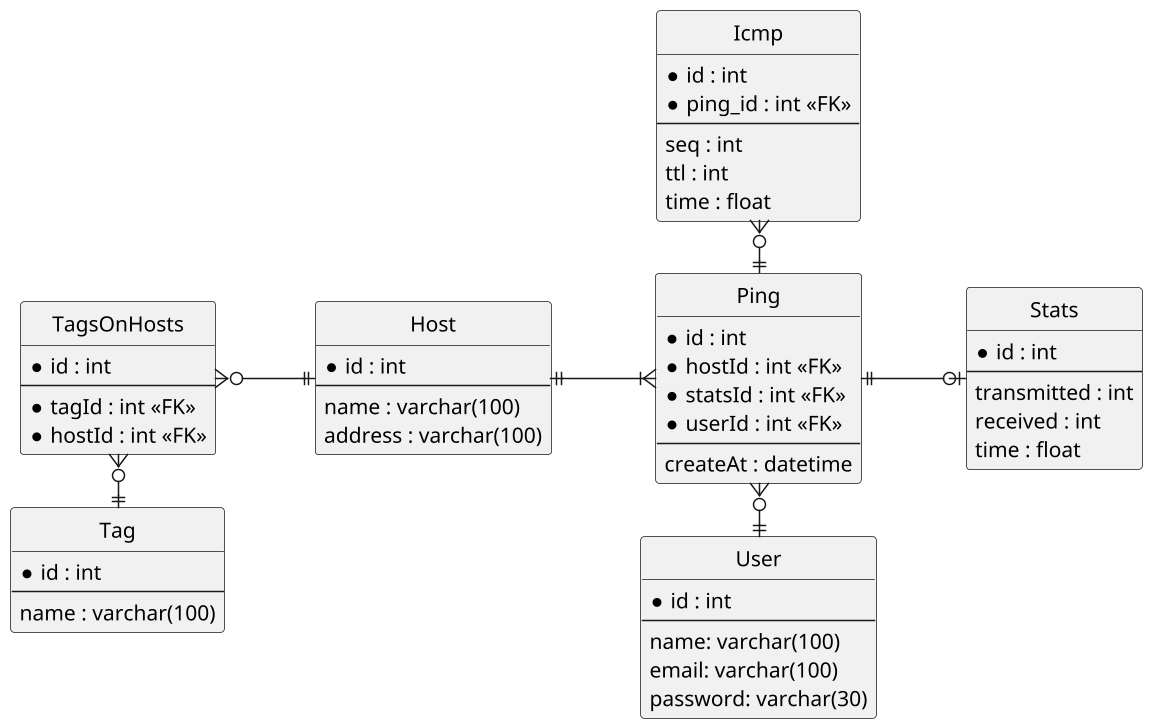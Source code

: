 @startuml
hide circle
scale 1.5
skinparam linetype ortho
skinparam monochrome true
left to right direction

entity "Tag" as tag {
  *id : int
  --
  name : varchar(100)
}

entity "TagsOnHosts" as tp {
  *id : int
  --
  *tagId : int <<FK>>
  *hostId : int <<FK>>
}

entity "Host" as host {
  *id : int
  --
  name : varchar(100)
  address : varchar(100)
}

entity "Ping" as ping {
  *id : int
  *hostId : int <<FK>>
  *statsId : int <<FK>>
  *userId : int <<FK>>
  --
  createAt : datetime
}

entity "Stats" as stats {
  *id : int
  --
  transmitted : int
  received : int
  time : float
}

entity "Icmp" as icmp {
  *id : int
  *ping_id : int <<FK>>
  --
  seq : int
  ttl : int
  time : float
}

entity "User" as user {
  *id : int
  --
  name: varchar(100)
  email: varchar(100)
  password: varchar(30)
}

tag ||-upo{ tp
tp }o--|| host
host ||--|{ ping
ping ||--o| stats
ping ||-upo{ icmp
user ||-upo{ ping
@enduml
